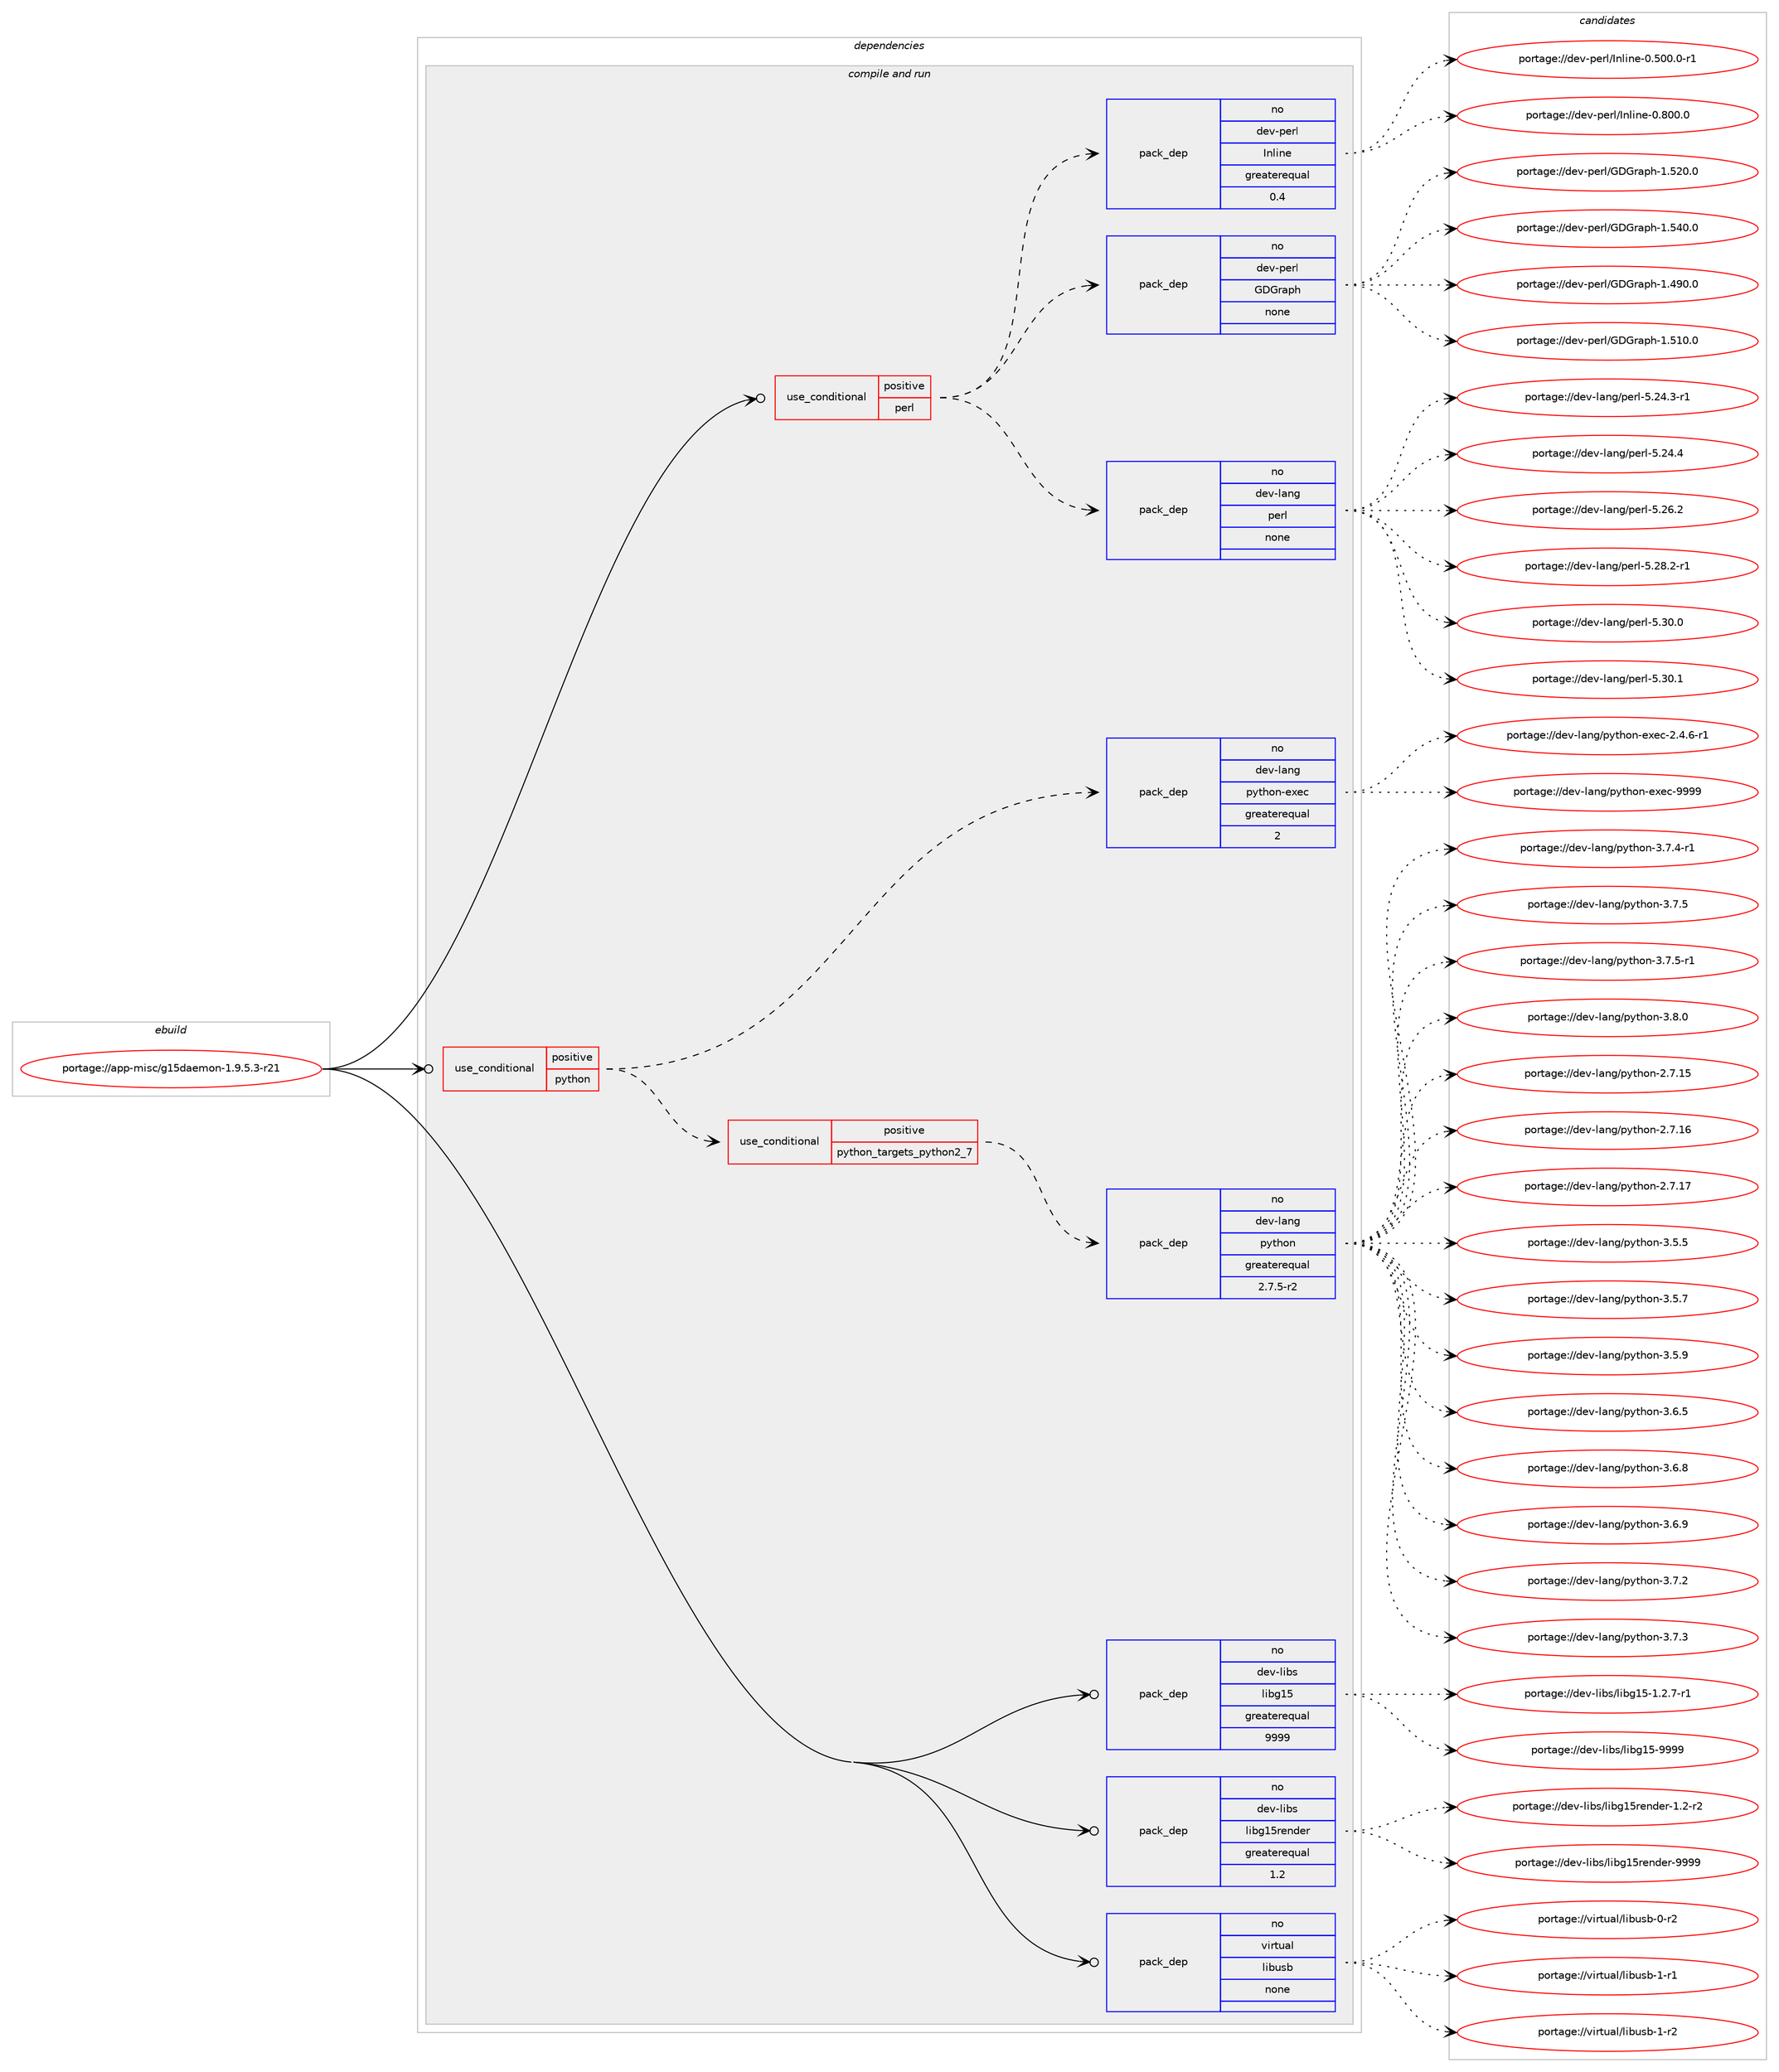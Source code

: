 digraph prolog {

# *************
# Graph options
# *************

newrank=true;
concentrate=true;
compound=true;
graph [rankdir=LR,fontname=Helvetica,fontsize=10,ranksep=1.5];#, ranksep=2.5, nodesep=0.2];
edge  [arrowhead=vee];
node  [fontname=Helvetica,fontsize=10];

# **********
# The ebuild
# **********

subgraph cluster_leftcol {
color=gray;
rank=same;
label=<<i>ebuild</i>>;
id [label="portage://app-misc/g15daemon-1.9.5.3-r21", color=red, width=4, href="../app-misc/g15daemon-1.9.5.3-r21.svg"];
}

# ****************
# The dependencies
# ****************

subgraph cluster_midcol {
color=gray;
label=<<i>dependencies</i>>;
subgraph cluster_compile {
fillcolor="#eeeeee";
style=filled;
label=<<i>compile</i>>;
}
subgraph cluster_compileandrun {
fillcolor="#eeeeee";
style=filled;
label=<<i>compile and run</i>>;
subgraph cond8504 {
dependency33940 [label=<<TABLE BORDER="0" CELLBORDER="1" CELLSPACING="0" CELLPADDING="4"><TR><TD ROWSPAN="3" CELLPADDING="10">use_conditional</TD></TR><TR><TD>positive</TD></TR><TR><TD>perl</TD></TR></TABLE>>, shape=none, color=red];
subgraph pack24887 {
dependency33941 [label=<<TABLE BORDER="0" CELLBORDER="1" CELLSPACING="0" CELLPADDING="4" WIDTH="220"><TR><TD ROWSPAN="6" CELLPADDING="30">pack_dep</TD></TR><TR><TD WIDTH="110">no</TD></TR><TR><TD>dev-lang</TD></TR><TR><TD>perl</TD></TR><TR><TD>none</TD></TR><TR><TD></TD></TR></TABLE>>, shape=none, color=blue];
}
dependency33940:e -> dependency33941:w [weight=20,style="dashed",arrowhead="vee"];
subgraph pack24888 {
dependency33942 [label=<<TABLE BORDER="0" CELLBORDER="1" CELLSPACING="0" CELLPADDING="4" WIDTH="220"><TR><TD ROWSPAN="6" CELLPADDING="30">pack_dep</TD></TR><TR><TD WIDTH="110">no</TD></TR><TR><TD>dev-perl</TD></TR><TR><TD>GDGraph</TD></TR><TR><TD>none</TD></TR><TR><TD></TD></TR></TABLE>>, shape=none, color=blue];
}
dependency33940:e -> dependency33942:w [weight=20,style="dashed",arrowhead="vee"];
subgraph pack24889 {
dependency33943 [label=<<TABLE BORDER="0" CELLBORDER="1" CELLSPACING="0" CELLPADDING="4" WIDTH="220"><TR><TD ROWSPAN="6" CELLPADDING="30">pack_dep</TD></TR><TR><TD WIDTH="110">no</TD></TR><TR><TD>dev-perl</TD></TR><TR><TD>Inline</TD></TR><TR><TD>greaterequal</TD></TR><TR><TD>0.4</TD></TR></TABLE>>, shape=none, color=blue];
}
dependency33940:e -> dependency33943:w [weight=20,style="dashed",arrowhead="vee"];
}
id:e -> dependency33940:w [weight=20,style="solid",arrowhead="odotvee"];
subgraph cond8505 {
dependency33944 [label=<<TABLE BORDER="0" CELLBORDER="1" CELLSPACING="0" CELLPADDING="4"><TR><TD ROWSPAN="3" CELLPADDING="10">use_conditional</TD></TR><TR><TD>positive</TD></TR><TR><TD>python</TD></TR></TABLE>>, shape=none, color=red];
subgraph cond8506 {
dependency33945 [label=<<TABLE BORDER="0" CELLBORDER="1" CELLSPACING="0" CELLPADDING="4"><TR><TD ROWSPAN="3" CELLPADDING="10">use_conditional</TD></TR><TR><TD>positive</TD></TR><TR><TD>python_targets_python2_7</TD></TR></TABLE>>, shape=none, color=red];
subgraph pack24890 {
dependency33946 [label=<<TABLE BORDER="0" CELLBORDER="1" CELLSPACING="0" CELLPADDING="4" WIDTH="220"><TR><TD ROWSPAN="6" CELLPADDING="30">pack_dep</TD></TR><TR><TD WIDTH="110">no</TD></TR><TR><TD>dev-lang</TD></TR><TR><TD>python</TD></TR><TR><TD>greaterequal</TD></TR><TR><TD>2.7.5-r2</TD></TR></TABLE>>, shape=none, color=blue];
}
dependency33945:e -> dependency33946:w [weight=20,style="dashed",arrowhead="vee"];
}
dependency33944:e -> dependency33945:w [weight=20,style="dashed",arrowhead="vee"];
subgraph pack24891 {
dependency33947 [label=<<TABLE BORDER="0" CELLBORDER="1" CELLSPACING="0" CELLPADDING="4" WIDTH="220"><TR><TD ROWSPAN="6" CELLPADDING="30">pack_dep</TD></TR><TR><TD WIDTH="110">no</TD></TR><TR><TD>dev-lang</TD></TR><TR><TD>python-exec</TD></TR><TR><TD>greaterequal</TD></TR><TR><TD>2</TD></TR></TABLE>>, shape=none, color=blue];
}
dependency33944:e -> dependency33947:w [weight=20,style="dashed",arrowhead="vee"];
}
id:e -> dependency33944:w [weight=20,style="solid",arrowhead="odotvee"];
subgraph pack24892 {
dependency33948 [label=<<TABLE BORDER="0" CELLBORDER="1" CELLSPACING="0" CELLPADDING="4" WIDTH="220"><TR><TD ROWSPAN="6" CELLPADDING="30">pack_dep</TD></TR><TR><TD WIDTH="110">no</TD></TR><TR><TD>dev-libs</TD></TR><TR><TD>libg15</TD></TR><TR><TD>greaterequal</TD></TR><TR><TD>9999</TD></TR></TABLE>>, shape=none, color=blue];
}
id:e -> dependency33948:w [weight=20,style="solid",arrowhead="odotvee"];
subgraph pack24893 {
dependency33949 [label=<<TABLE BORDER="0" CELLBORDER="1" CELLSPACING="0" CELLPADDING="4" WIDTH="220"><TR><TD ROWSPAN="6" CELLPADDING="30">pack_dep</TD></TR><TR><TD WIDTH="110">no</TD></TR><TR><TD>dev-libs</TD></TR><TR><TD>libg15render</TD></TR><TR><TD>greaterequal</TD></TR><TR><TD>1.2</TD></TR></TABLE>>, shape=none, color=blue];
}
id:e -> dependency33949:w [weight=20,style="solid",arrowhead="odotvee"];
subgraph pack24894 {
dependency33950 [label=<<TABLE BORDER="0" CELLBORDER="1" CELLSPACING="0" CELLPADDING="4" WIDTH="220"><TR><TD ROWSPAN="6" CELLPADDING="30">pack_dep</TD></TR><TR><TD WIDTH="110">no</TD></TR><TR><TD>virtual</TD></TR><TR><TD>libusb</TD></TR><TR><TD>none</TD></TR><TR><TD></TD></TR></TABLE>>, shape=none, color=blue];
}
id:e -> dependency33950:w [weight=20,style="solid",arrowhead="odotvee"];
}
subgraph cluster_run {
fillcolor="#eeeeee";
style=filled;
label=<<i>run</i>>;
}
}

# **************
# The candidates
# **************

subgraph cluster_choices {
rank=same;
color=gray;
label=<<i>candidates</i>>;

subgraph choice24887 {
color=black;
nodesep=1;
choiceportage100101118451089711010347112101114108455346505246514511449 [label="portage://dev-lang/perl-5.24.3-r1", color=red, width=4,href="../dev-lang/perl-5.24.3-r1.svg"];
choiceportage10010111845108971101034711210111410845534650524652 [label="portage://dev-lang/perl-5.24.4", color=red, width=4,href="../dev-lang/perl-5.24.4.svg"];
choiceportage10010111845108971101034711210111410845534650544650 [label="portage://dev-lang/perl-5.26.2", color=red, width=4,href="../dev-lang/perl-5.26.2.svg"];
choiceportage100101118451089711010347112101114108455346505646504511449 [label="portage://dev-lang/perl-5.28.2-r1", color=red, width=4,href="../dev-lang/perl-5.28.2-r1.svg"];
choiceportage10010111845108971101034711210111410845534651484648 [label="portage://dev-lang/perl-5.30.0", color=red, width=4,href="../dev-lang/perl-5.30.0.svg"];
choiceportage10010111845108971101034711210111410845534651484649 [label="portage://dev-lang/perl-5.30.1", color=red, width=4,href="../dev-lang/perl-5.30.1.svg"];
dependency33941:e -> choiceportage100101118451089711010347112101114108455346505246514511449:w [style=dotted,weight="100"];
dependency33941:e -> choiceportage10010111845108971101034711210111410845534650524652:w [style=dotted,weight="100"];
dependency33941:e -> choiceportage10010111845108971101034711210111410845534650544650:w [style=dotted,weight="100"];
dependency33941:e -> choiceportage100101118451089711010347112101114108455346505646504511449:w [style=dotted,weight="100"];
dependency33941:e -> choiceportage10010111845108971101034711210111410845534651484648:w [style=dotted,weight="100"];
dependency33941:e -> choiceportage10010111845108971101034711210111410845534651484649:w [style=dotted,weight="100"];
}
subgraph choice24888 {
color=black;
nodesep=1;
choiceportage1001011184511210111410847716871114971121044549465257484648 [label="portage://dev-perl/GDGraph-1.490.0", color=red, width=4,href="../dev-perl/GDGraph-1.490.0.svg"];
choiceportage1001011184511210111410847716871114971121044549465349484648 [label="portage://dev-perl/GDGraph-1.510.0", color=red, width=4,href="../dev-perl/GDGraph-1.510.0.svg"];
choiceportage1001011184511210111410847716871114971121044549465350484648 [label="portage://dev-perl/GDGraph-1.520.0", color=red, width=4,href="../dev-perl/GDGraph-1.520.0.svg"];
choiceportage1001011184511210111410847716871114971121044549465352484648 [label="portage://dev-perl/GDGraph-1.540.0", color=red, width=4,href="../dev-perl/GDGraph-1.540.0.svg"];
dependency33942:e -> choiceportage1001011184511210111410847716871114971121044549465257484648:w [style=dotted,weight="100"];
dependency33942:e -> choiceportage1001011184511210111410847716871114971121044549465349484648:w [style=dotted,weight="100"];
dependency33942:e -> choiceportage1001011184511210111410847716871114971121044549465350484648:w [style=dotted,weight="100"];
dependency33942:e -> choiceportage1001011184511210111410847716871114971121044549465352484648:w [style=dotted,weight="100"];
}
subgraph choice24889 {
color=black;
nodesep=1;
choiceportage10010111845112101114108477311010810511010145484653484846484511449 [label="portage://dev-perl/Inline-0.500.0-r1", color=red, width=4,href="../dev-perl/Inline-0.500.0-r1.svg"];
choiceportage1001011184511210111410847731101081051101014548465648484648 [label="portage://dev-perl/Inline-0.800.0", color=red, width=4,href="../dev-perl/Inline-0.800.0.svg"];
dependency33943:e -> choiceportage10010111845112101114108477311010810511010145484653484846484511449:w [style=dotted,weight="100"];
dependency33943:e -> choiceportage1001011184511210111410847731101081051101014548465648484648:w [style=dotted,weight="100"];
}
subgraph choice24890 {
color=black;
nodesep=1;
choiceportage10010111845108971101034711212111610411111045504655464953 [label="portage://dev-lang/python-2.7.15", color=red, width=4,href="../dev-lang/python-2.7.15.svg"];
choiceportage10010111845108971101034711212111610411111045504655464954 [label="portage://dev-lang/python-2.7.16", color=red, width=4,href="../dev-lang/python-2.7.16.svg"];
choiceportage10010111845108971101034711212111610411111045504655464955 [label="portage://dev-lang/python-2.7.17", color=red, width=4,href="../dev-lang/python-2.7.17.svg"];
choiceportage100101118451089711010347112121116104111110455146534653 [label="portage://dev-lang/python-3.5.5", color=red, width=4,href="../dev-lang/python-3.5.5.svg"];
choiceportage100101118451089711010347112121116104111110455146534655 [label="portage://dev-lang/python-3.5.7", color=red, width=4,href="../dev-lang/python-3.5.7.svg"];
choiceportage100101118451089711010347112121116104111110455146534657 [label="portage://dev-lang/python-3.5.9", color=red, width=4,href="../dev-lang/python-3.5.9.svg"];
choiceportage100101118451089711010347112121116104111110455146544653 [label="portage://dev-lang/python-3.6.5", color=red, width=4,href="../dev-lang/python-3.6.5.svg"];
choiceportage100101118451089711010347112121116104111110455146544656 [label="portage://dev-lang/python-3.6.8", color=red, width=4,href="../dev-lang/python-3.6.8.svg"];
choiceportage100101118451089711010347112121116104111110455146544657 [label="portage://dev-lang/python-3.6.9", color=red, width=4,href="../dev-lang/python-3.6.9.svg"];
choiceportage100101118451089711010347112121116104111110455146554650 [label="portage://dev-lang/python-3.7.2", color=red, width=4,href="../dev-lang/python-3.7.2.svg"];
choiceportage100101118451089711010347112121116104111110455146554651 [label="portage://dev-lang/python-3.7.3", color=red, width=4,href="../dev-lang/python-3.7.3.svg"];
choiceportage1001011184510897110103471121211161041111104551465546524511449 [label="portage://dev-lang/python-3.7.4-r1", color=red, width=4,href="../dev-lang/python-3.7.4-r1.svg"];
choiceportage100101118451089711010347112121116104111110455146554653 [label="portage://dev-lang/python-3.7.5", color=red, width=4,href="../dev-lang/python-3.7.5.svg"];
choiceportage1001011184510897110103471121211161041111104551465546534511449 [label="portage://dev-lang/python-3.7.5-r1", color=red, width=4,href="../dev-lang/python-3.7.5-r1.svg"];
choiceportage100101118451089711010347112121116104111110455146564648 [label="portage://dev-lang/python-3.8.0", color=red, width=4,href="../dev-lang/python-3.8.0.svg"];
dependency33946:e -> choiceportage10010111845108971101034711212111610411111045504655464953:w [style=dotted,weight="100"];
dependency33946:e -> choiceportage10010111845108971101034711212111610411111045504655464954:w [style=dotted,weight="100"];
dependency33946:e -> choiceportage10010111845108971101034711212111610411111045504655464955:w [style=dotted,weight="100"];
dependency33946:e -> choiceportage100101118451089711010347112121116104111110455146534653:w [style=dotted,weight="100"];
dependency33946:e -> choiceportage100101118451089711010347112121116104111110455146534655:w [style=dotted,weight="100"];
dependency33946:e -> choiceportage100101118451089711010347112121116104111110455146534657:w [style=dotted,weight="100"];
dependency33946:e -> choiceportage100101118451089711010347112121116104111110455146544653:w [style=dotted,weight="100"];
dependency33946:e -> choiceportage100101118451089711010347112121116104111110455146544656:w [style=dotted,weight="100"];
dependency33946:e -> choiceportage100101118451089711010347112121116104111110455146544657:w [style=dotted,weight="100"];
dependency33946:e -> choiceportage100101118451089711010347112121116104111110455146554650:w [style=dotted,weight="100"];
dependency33946:e -> choiceportage100101118451089711010347112121116104111110455146554651:w [style=dotted,weight="100"];
dependency33946:e -> choiceportage1001011184510897110103471121211161041111104551465546524511449:w [style=dotted,weight="100"];
dependency33946:e -> choiceportage100101118451089711010347112121116104111110455146554653:w [style=dotted,weight="100"];
dependency33946:e -> choiceportage1001011184510897110103471121211161041111104551465546534511449:w [style=dotted,weight="100"];
dependency33946:e -> choiceportage100101118451089711010347112121116104111110455146564648:w [style=dotted,weight="100"];
}
subgraph choice24891 {
color=black;
nodesep=1;
choiceportage10010111845108971101034711212111610411111045101120101994550465246544511449 [label="portage://dev-lang/python-exec-2.4.6-r1", color=red, width=4,href="../dev-lang/python-exec-2.4.6-r1.svg"];
choiceportage10010111845108971101034711212111610411111045101120101994557575757 [label="portage://dev-lang/python-exec-9999", color=red, width=4,href="../dev-lang/python-exec-9999.svg"];
dependency33947:e -> choiceportage10010111845108971101034711212111610411111045101120101994550465246544511449:w [style=dotted,weight="100"];
dependency33947:e -> choiceportage10010111845108971101034711212111610411111045101120101994557575757:w [style=dotted,weight="100"];
}
subgraph choice24892 {
color=black;
nodesep=1;
choiceportage1001011184510810598115471081059810349534549465046554511449 [label="portage://dev-libs/libg15-1.2.7-r1", color=red, width=4,href="../dev-libs/libg15-1.2.7-r1.svg"];
choiceportage1001011184510810598115471081059810349534557575757 [label="portage://dev-libs/libg15-9999", color=red, width=4,href="../dev-libs/libg15-9999.svg"];
dependency33948:e -> choiceportage1001011184510810598115471081059810349534549465046554511449:w [style=dotted,weight="100"];
dependency33948:e -> choiceportage1001011184510810598115471081059810349534557575757:w [style=dotted,weight="100"];
}
subgraph choice24893 {
color=black;
nodesep=1;
choiceportage100101118451081059811547108105981034953114101110100101114454946504511450 [label="portage://dev-libs/libg15render-1.2-r2", color=red, width=4,href="../dev-libs/libg15render-1.2-r2.svg"];
choiceportage1001011184510810598115471081059810349531141011101001011144557575757 [label="portage://dev-libs/libg15render-9999", color=red, width=4,href="../dev-libs/libg15render-9999.svg"];
dependency33949:e -> choiceportage100101118451081059811547108105981034953114101110100101114454946504511450:w [style=dotted,weight="100"];
dependency33949:e -> choiceportage1001011184510810598115471081059810349531141011101001011144557575757:w [style=dotted,weight="100"];
}
subgraph choice24894 {
color=black;
nodesep=1;
choiceportage1181051141161179710847108105981171159845484511450 [label="portage://virtual/libusb-0-r2", color=red, width=4,href="../virtual/libusb-0-r2.svg"];
choiceportage1181051141161179710847108105981171159845494511449 [label="portage://virtual/libusb-1-r1", color=red, width=4,href="../virtual/libusb-1-r1.svg"];
choiceportage1181051141161179710847108105981171159845494511450 [label="portage://virtual/libusb-1-r2", color=red, width=4,href="../virtual/libusb-1-r2.svg"];
dependency33950:e -> choiceportage1181051141161179710847108105981171159845484511450:w [style=dotted,weight="100"];
dependency33950:e -> choiceportage1181051141161179710847108105981171159845494511449:w [style=dotted,weight="100"];
dependency33950:e -> choiceportage1181051141161179710847108105981171159845494511450:w [style=dotted,weight="100"];
}
}

}
